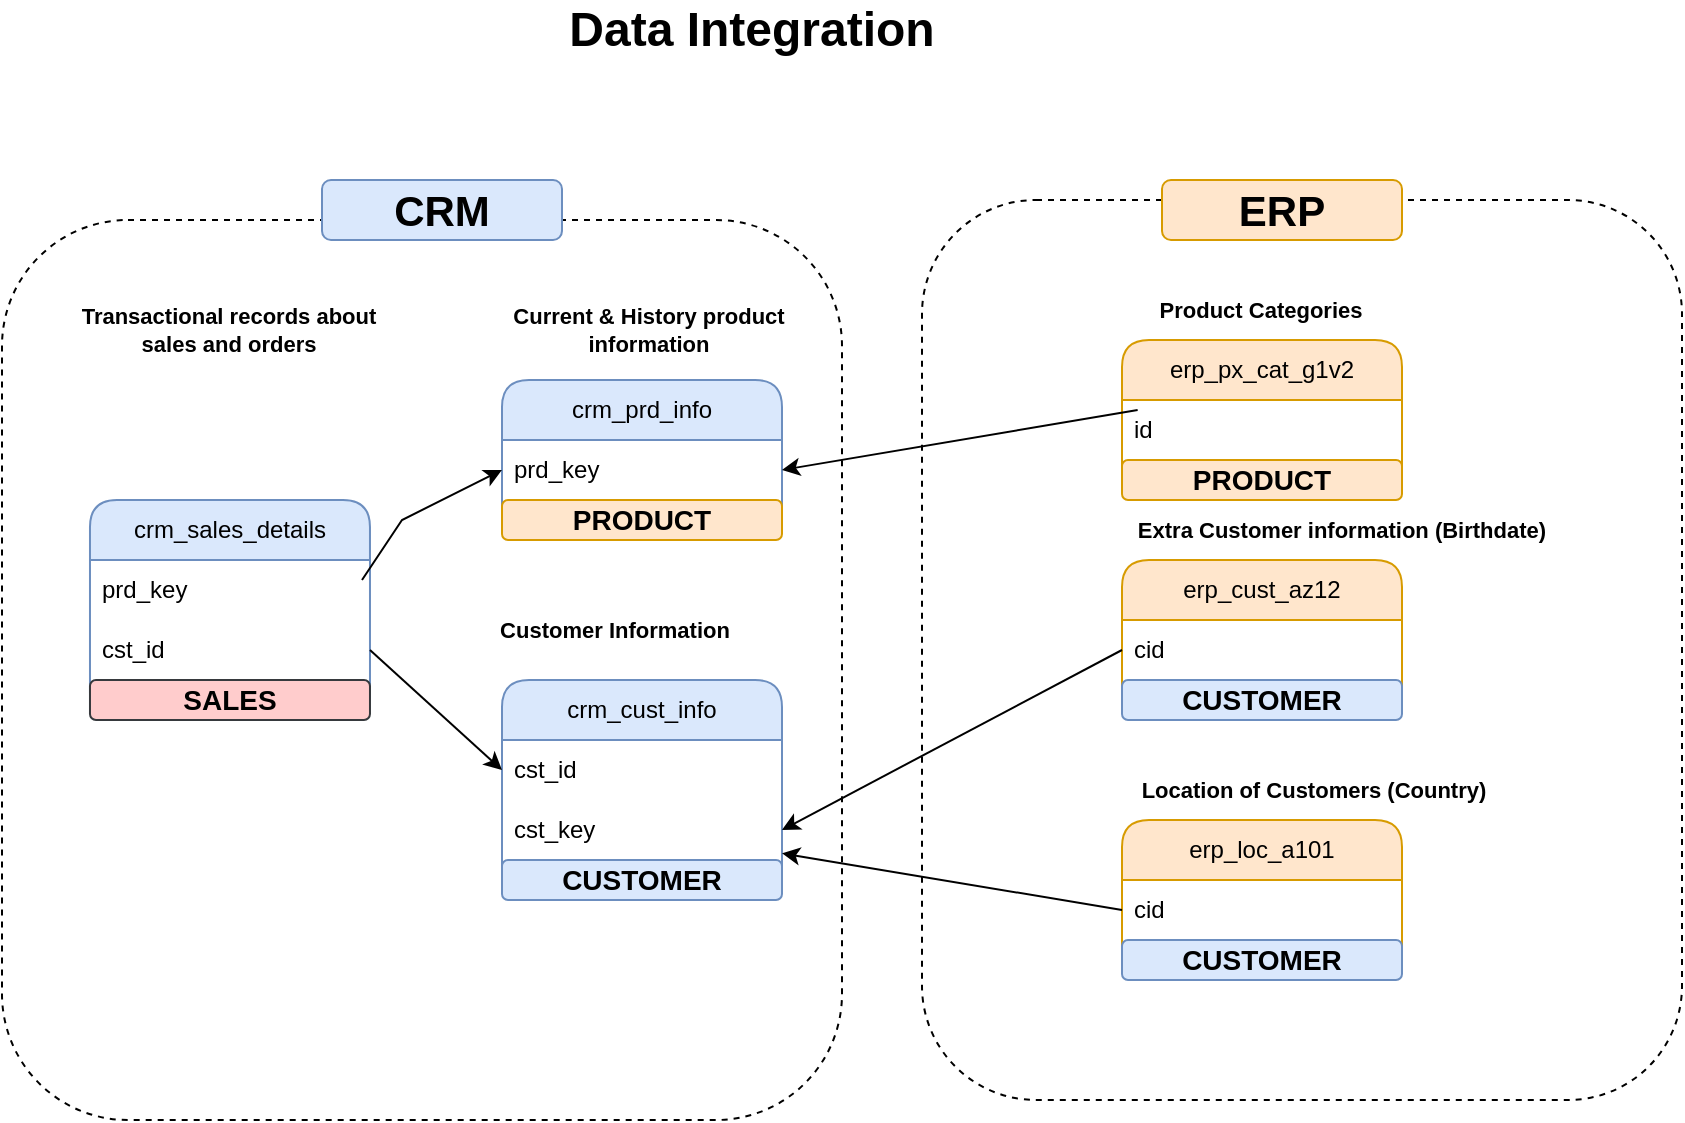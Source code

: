 <mxfile version="28.1.0">
  <diagram name="Page-1" id="TxnYDXRb0Q60wTVX8WxU">
    <mxGraphModel dx="2276" dy="757" grid="1" gridSize="10" guides="1" tooltips="1" connect="1" arrows="0" fold="1" page="1" pageScale="1" pageWidth="850" pageHeight="1100" math="0" shadow="0">
      <root>
        <mxCell id="0" />
        <mxCell id="1" parent="0" />
        <mxCell id="ncg0RxluqlWPbRokDlwh-1" value="&lt;b&gt;&lt;font style=&quot;font-size: 24px;&quot;&gt;Data Integration&lt;/font&gt;&lt;/b&gt;" style="text;strokeColor=none;align=center;fillColor=none;html=1;verticalAlign=middle;whiteSpace=wrap;rounded=0;" parent="1" vertex="1">
          <mxGeometry x="240" y="420" width="250" height="10" as="geometry" />
        </mxCell>
        <mxCell id="ncg0RxluqlWPbRokDlwh-2" value="" style="rounded=1;whiteSpace=wrap;html=1;dashed=1;" parent="1" vertex="1">
          <mxGeometry x="-10" y="520" width="420" height="450" as="geometry" />
        </mxCell>
        <mxCell id="ncg0RxluqlWPbRokDlwh-3" value="&lt;b&gt;&lt;font style=&quot;font-size: 21px;&quot;&gt;CRM&lt;/font&gt;&lt;/b&gt;" style="rounded=1;whiteSpace=wrap;html=1;fillColor=#dae8fc;strokeColor=#6c8ebf;" parent="1" vertex="1">
          <mxGeometry x="150" y="500" width="120" height="30" as="geometry" />
        </mxCell>
        <mxCell id="ncg0RxluqlWPbRokDlwh-4" value="" style="rounded=1;whiteSpace=wrap;html=1;dashed=1;" parent="1" vertex="1">
          <mxGeometry x="450" y="510" width="380" height="450" as="geometry" />
        </mxCell>
        <mxCell id="ncg0RxluqlWPbRokDlwh-5" value="&lt;b&gt;&lt;font style=&quot;font-size: 21px;&quot;&gt;ERP&lt;/font&gt;&lt;/b&gt;" style="rounded=1;whiteSpace=wrap;html=1;fillColor=#ffe6cc;strokeColor=#d79b00;" parent="1" vertex="1">
          <mxGeometry x="570" y="500" width="120" height="30" as="geometry" />
        </mxCell>
        <mxCell id="ncg0RxluqlWPbRokDlwh-6" value="crm_sales_details" style="swimlane;fontStyle=0;childLayout=stackLayout;horizontal=1;startSize=30;horizontalStack=0;resizeParent=1;resizeParentMax=0;resizeLast=0;collapsible=1;marginBottom=0;whiteSpace=wrap;html=1;rounded=1;fillColor=#dae8fc;strokeColor=#6c8ebf;" parent="1" vertex="1">
          <mxGeometry x="33.99" y="660" width="140" height="110" as="geometry" />
        </mxCell>
        <mxCell id="ncg0RxluqlWPbRokDlwh-7" value="prd_key" style="text;strokeColor=none;fillColor=none;align=left;verticalAlign=middle;spacingLeft=4;spacingRight=4;overflow=hidden;points=[[0,0.5],[1,0.5]];portConstraint=eastwest;rotatable=0;whiteSpace=wrap;html=1;" parent="ncg0RxluqlWPbRokDlwh-6" vertex="1">
          <mxGeometry y="30" width="140" height="30" as="geometry" />
        </mxCell>
        <mxCell id="ncg0RxluqlWPbRokDlwh-8" value="cst_id" style="text;strokeColor=none;fillColor=none;align=left;verticalAlign=middle;spacingLeft=4;spacingRight=4;overflow=hidden;points=[[0,0.5],[1,0.5]];portConstraint=eastwest;rotatable=0;whiteSpace=wrap;html=1;rounded=1;" parent="ncg0RxluqlWPbRokDlwh-6" vertex="1">
          <mxGeometry y="60" width="140" height="30" as="geometry" />
        </mxCell>
        <mxCell id="ncg0RxluqlWPbRokDlwh-66" value="&lt;b&gt;&lt;font style=&quot;font-size: 14px;&quot;&gt;SALES&lt;/font&gt;&lt;/b&gt;" style="rounded=1;whiteSpace=wrap;html=1;fillColor=#ffcccc;strokeColor=#36393d;" parent="ncg0RxluqlWPbRokDlwh-6" vertex="1">
          <mxGeometry y="90" width="140" height="20" as="geometry" />
        </mxCell>
        <mxCell id="ncg0RxluqlWPbRokDlwh-16" value="crm_prd_info" style="swimlane;fontStyle=0;childLayout=stackLayout;horizontal=1;startSize=30;horizontalStack=0;resizeParent=1;resizeParentMax=0;resizeLast=0;collapsible=1;marginBottom=0;whiteSpace=wrap;html=1;rounded=1;fillColor=#dae8fc;strokeColor=#6c8ebf;" parent="1" vertex="1">
          <mxGeometry x="240" y="600" width="140" height="80" as="geometry" />
        </mxCell>
        <mxCell id="ncg0RxluqlWPbRokDlwh-17" value="prd_key" style="text;strokeColor=none;fillColor=none;align=left;verticalAlign=middle;spacingLeft=4;spacingRight=4;overflow=hidden;points=[[0,0.5],[1,0.5]];portConstraint=eastwest;rotatable=0;whiteSpace=wrap;html=1;" parent="ncg0RxluqlWPbRokDlwh-16" vertex="1">
          <mxGeometry y="30" width="140" height="30" as="geometry" />
        </mxCell>
        <mxCell id="ncg0RxluqlWPbRokDlwh-61" value="&lt;b&gt;&lt;font style=&quot;font-size: 14px;&quot;&gt;PRODUCT&lt;/font&gt;&lt;/b&gt;" style="rounded=1;whiteSpace=wrap;html=1;fillColor=#ffe6cc;strokeColor=#d79b00;" parent="ncg0RxluqlWPbRokDlwh-16" vertex="1">
          <mxGeometry y="60" width="140" height="20" as="geometry" />
        </mxCell>
        <mxCell id="ncg0RxluqlWPbRokDlwh-21" value="crm_cust_info" style="swimlane;fontStyle=0;childLayout=stackLayout;horizontal=1;startSize=30;horizontalStack=0;resizeParent=1;resizeParentMax=0;resizeLast=0;collapsible=1;marginBottom=0;whiteSpace=wrap;html=1;rounded=1;fillColor=#dae8fc;strokeColor=#6c8ebf;" parent="1" vertex="1">
          <mxGeometry x="240" y="750" width="140" height="110" as="geometry" />
        </mxCell>
        <mxCell id="ncg0RxluqlWPbRokDlwh-22" value="cst_id" style="text;strokeColor=none;fillColor=none;align=left;verticalAlign=middle;spacingLeft=4;spacingRight=4;overflow=hidden;points=[[0,0.5],[1,0.5]];portConstraint=eastwest;rotatable=0;whiteSpace=wrap;html=1;" parent="ncg0RxluqlWPbRokDlwh-21" vertex="1">
          <mxGeometry y="30" width="140" height="30" as="geometry" />
        </mxCell>
        <mxCell id="ncg0RxluqlWPbRokDlwh-23" value="cst_key" style="text;strokeColor=none;fillColor=none;align=left;verticalAlign=middle;spacingLeft=4;spacingRight=4;overflow=hidden;points=[[0,0.5],[1,0.5]];portConstraint=eastwest;rotatable=0;whiteSpace=wrap;html=1;rounded=1;" parent="ncg0RxluqlWPbRokDlwh-21" vertex="1">
          <mxGeometry y="60" width="140" height="30" as="geometry" />
        </mxCell>
        <mxCell id="ncg0RxluqlWPbRokDlwh-63" value="&lt;b&gt;&lt;font style=&quot;font-size: 14px;&quot;&gt;CUSTOMER&lt;/font&gt;&lt;/b&gt;" style="rounded=1;whiteSpace=wrap;html=1;fillColor=#dae8fc;strokeColor=#6c8ebf;" parent="ncg0RxluqlWPbRokDlwh-21" vertex="1">
          <mxGeometry y="90" width="140" height="20" as="geometry" />
        </mxCell>
        <mxCell id="ncg0RxluqlWPbRokDlwh-24" value="erp_px_cat_g1v2" style="swimlane;fontStyle=0;childLayout=stackLayout;horizontal=1;startSize=30;horizontalStack=0;resizeParent=1;resizeParentMax=0;resizeLast=0;collapsible=1;marginBottom=0;whiteSpace=wrap;html=1;rounded=1;fillColor=#ffe6cc;strokeColor=#d79b00;" parent="1" vertex="1">
          <mxGeometry x="550" y="580" width="140" height="80" as="geometry" />
        </mxCell>
        <mxCell id="ncg0RxluqlWPbRokDlwh-25" value="id" style="text;strokeColor=none;fillColor=none;align=left;verticalAlign=middle;spacingLeft=4;spacingRight=4;overflow=hidden;points=[[0,0.5],[1,0.5]];portConstraint=eastwest;rotatable=0;whiteSpace=wrap;html=1;" parent="ncg0RxluqlWPbRokDlwh-24" vertex="1">
          <mxGeometry y="30" width="140" height="30" as="geometry" />
        </mxCell>
        <mxCell id="ncg0RxluqlWPbRokDlwh-62" value="&lt;b&gt;&lt;font style=&quot;font-size: 14px;&quot;&gt;PRODUCT&lt;/font&gt;&lt;/b&gt;" style="rounded=1;whiteSpace=wrap;html=1;fillColor=#ffe6cc;strokeColor=#d79b00;" parent="ncg0RxluqlWPbRokDlwh-24" vertex="1">
          <mxGeometry y="60" width="140" height="20" as="geometry" />
        </mxCell>
        <mxCell id="ncg0RxluqlWPbRokDlwh-28" value="erp_cust_az12" style="swimlane;fontStyle=0;childLayout=stackLayout;horizontal=1;startSize=30;horizontalStack=0;resizeParent=1;resizeParentMax=0;resizeLast=0;collapsible=1;marginBottom=0;whiteSpace=wrap;html=1;rounded=1;fillColor=#ffe6cc;strokeColor=#d79b00;" parent="1" vertex="1">
          <mxGeometry x="550" y="690" width="140" height="80" as="geometry" />
        </mxCell>
        <mxCell id="ncg0RxluqlWPbRokDlwh-29" value="cid" style="text;strokeColor=none;fillColor=none;align=left;verticalAlign=middle;spacingLeft=4;spacingRight=4;overflow=hidden;points=[[0,0.5],[1,0.5]];portConstraint=eastwest;rotatable=0;whiteSpace=wrap;html=1;" parent="ncg0RxluqlWPbRokDlwh-28" vertex="1">
          <mxGeometry y="30" width="140" height="30" as="geometry" />
        </mxCell>
        <mxCell id="ncg0RxluqlWPbRokDlwh-65" value="&lt;b&gt;&lt;font style=&quot;font-size: 14px;&quot;&gt;CUSTOMER&lt;/font&gt;&lt;/b&gt;" style="rounded=1;whiteSpace=wrap;html=1;fillColor=#dae8fc;strokeColor=#6c8ebf;" parent="ncg0RxluqlWPbRokDlwh-28" vertex="1">
          <mxGeometry y="60" width="140" height="20" as="geometry" />
        </mxCell>
        <mxCell id="ncg0RxluqlWPbRokDlwh-30" value="erp_loc_a101" style="swimlane;fontStyle=0;childLayout=stackLayout;horizontal=1;startSize=30;horizontalStack=0;resizeParent=1;resizeParentMax=0;resizeLast=0;collapsible=1;marginBottom=0;whiteSpace=wrap;html=1;rounded=1;fillColor=#ffe6cc;strokeColor=#d79b00;" parent="1" vertex="1">
          <mxGeometry x="550" y="820" width="140" height="80" as="geometry" />
        </mxCell>
        <mxCell id="ncg0RxluqlWPbRokDlwh-31" value="cid" style="text;strokeColor=none;fillColor=none;align=left;verticalAlign=middle;spacingLeft=4;spacingRight=4;overflow=hidden;points=[[0,0.5],[1,0.5]];portConstraint=eastwest;rotatable=0;whiteSpace=wrap;html=1;" parent="ncg0RxluqlWPbRokDlwh-30" vertex="1">
          <mxGeometry y="30" width="140" height="30" as="geometry" />
        </mxCell>
        <mxCell id="ncg0RxluqlWPbRokDlwh-64" value="&lt;b&gt;&lt;font style=&quot;font-size: 14px;&quot;&gt;CUSTOMER&lt;/font&gt;&lt;/b&gt;" style="rounded=1;whiteSpace=wrap;html=1;fillColor=#dae8fc;strokeColor=#6c8ebf;" parent="ncg0RxluqlWPbRokDlwh-30" vertex="1">
          <mxGeometry y="60" width="140" height="20" as="geometry" />
        </mxCell>
        <mxCell id="ncg0RxluqlWPbRokDlwh-32" value="&lt;span&gt;&lt;font&gt;Transactional records about sales and orders&lt;/font&gt;&lt;/span&gt;" style="text;strokeColor=none;align=center;fillColor=none;html=1;verticalAlign=middle;whiteSpace=wrap;rounded=0;fontSize=11;fontStyle=1" parent="1" vertex="1">
          <mxGeometry x="20.36" y="560" width="167.25" height="30" as="geometry" />
        </mxCell>
        <mxCell id="ncg0RxluqlWPbRokDlwh-33" value="&lt;span&gt;&lt;font&gt;Current &amp;amp; History product information&lt;/font&gt;&lt;/span&gt;" style="text;strokeColor=none;align=center;fillColor=none;html=1;verticalAlign=middle;whiteSpace=wrap;rounded=0;fontSize=11;fontStyle=1" parent="1" vertex="1">
          <mxGeometry x="230" y="560" width="167.25" height="30" as="geometry" />
        </mxCell>
        <mxCell id="ncg0RxluqlWPbRokDlwh-34" value="&lt;span&gt;&lt;font&gt;Customer Information&lt;/font&gt;&lt;/span&gt;" style="text;strokeColor=none;align=center;fillColor=none;html=1;verticalAlign=middle;whiteSpace=wrap;rounded=0;fontSize=11;fontStyle=1" parent="1" vertex="1">
          <mxGeometry x="212.75" y="710" width="167.25" height="30" as="geometry" />
        </mxCell>
        <mxCell id="ncg0RxluqlWPbRokDlwh-35" value="&lt;span&gt;&lt;font&gt;Product Categories&lt;/font&gt;&lt;/span&gt;" style="text;strokeColor=none;align=center;fillColor=none;html=1;verticalAlign=middle;whiteSpace=wrap;rounded=0;fontSize=11;fontStyle=1" parent="1" vertex="1">
          <mxGeometry x="536.37" y="550" width="167.25" height="30" as="geometry" />
        </mxCell>
        <mxCell id="ncg0RxluqlWPbRokDlwh-36" value="&lt;span&gt;&lt;font&gt;Extra Customer information (Birthdate)&lt;/font&gt;&lt;/span&gt;" style="text;strokeColor=none;align=center;fillColor=none;html=1;verticalAlign=middle;whiteSpace=wrap;rounded=0;fontSize=11;fontStyle=1" parent="1" vertex="1">
          <mxGeometry x="550" y="660" width="220" height="30" as="geometry" />
        </mxCell>
        <mxCell id="ncg0RxluqlWPbRokDlwh-37" value="&lt;span&gt;&lt;font&gt;Location of Customers (Country)&lt;/font&gt;&lt;/span&gt;" style="text;strokeColor=none;align=center;fillColor=none;html=1;verticalAlign=middle;whiteSpace=wrap;rounded=0;fontSize=11;fontStyle=1" parent="1" vertex="1">
          <mxGeometry x="536.37" y="790" width="220" height="30" as="geometry" />
        </mxCell>
        <mxCell id="ncg0RxluqlWPbRokDlwh-38" value="" style="endArrow=classic;html=1;rounded=0;entryX=0;entryY=0.5;entryDx=0;entryDy=0;" parent="1" target="ncg0RxluqlWPbRokDlwh-17" edge="1">
          <mxGeometry width="50" height="50" relative="1" as="geometry">
            <mxPoint x="170" y="700" as="sourcePoint" />
            <mxPoint x="450" y="510" as="targetPoint" />
            <Array as="points">
              <mxPoint x="170" y="700" />
              <mxPoint x="190" y="670" />
            </Array>
          </mxGeometry>
        </mxCell>
        <mxCell id="ncg0RxluqlWPbRokDlwh-39" value="" style="endArrow=classic;html=1;rounded=0;exitX=1;exitY=0.5;exitDx=0;exitDy=0;entryX=0;entryY=0.5;entryDx=0;entryDy=0;" parent="1" source="ncg0RxluqlWPbRokDlwh-8" target="ncg0RxluqlWPbRokDlwh-22" edge="1">
          <mxGeometry width="50" height="50" relative="1" as="geometry">
            <mxPoint x="400" y="560" as="sourcePoint" />
            <mxPoint x="450" y="510" as="targetPoint" />
            <Array as="points" />
          </mxGeometry>
        </mxCell>
        <mxCell id="ncg0RxluqlWPbRokDlwh-40" value="" style="endArrow=classic;html=1;rounded=0;entryX=1;entryY=0.5;entryDx=0;entryDy=0;" parent="1" target="ncg0RxluqlWPbRokDlwh-17" edge="1">
          <mxGeometry width="50" height="50" relative="1" as="geometry">
            <mxPoint x="557.826" y="615" as="sourcePoint" />
            <mxPoint x="410" y="515" as="targetPoint" />
          </mxGeometry>
        </mxCell>
        <mxCell id="ncg0RxluqlWPbRokDlwh-41" value="" style="endArrow=classic;html=1;rounded=0;entryX=1;entryY=0.5;entryDx=0;entryDy=0;exitX=0;exitY=0.5;exitDx=0;exitDy=0;" parent="1" source="ncg0RxluqlWPbRokDlwh-29" target="ncg0RxluqlWPbRokDlwh-23" edge="1">
          <mxGeometry width="50" height="50" relative="1" as="geometry">
            <mxPoint x="400" y="560" as="sourcePoint" />
            <mxPoint x="450" y="510" as="targetPoint" />
          </mxGeometry>
        </mxCell>
        <mxCell id="ncg0RxluqlWPbRokDlwh-42" value="" style="endArrow=classic;html=1;rounded=0;exitX=0;exitY=0.5;exitDx=0;exitDy=0;" parent="1" source="ncg0RxluqlWPbRokDlwh-31" target="ncg0RxluqlWPbRokDlwh-23" edge="1">
          <mxGeometry width="50" height="50" relative="1" as="geometry">
            <mxPoint x="400" y="560" as="sourcePoint" />
            <mxPoint x="450" y="510" as="targetPoint" />
          </mxGeometry>
        </mxCell>
      </root>
    </mxGraphModel>
  </diagram>
</mxfile>
